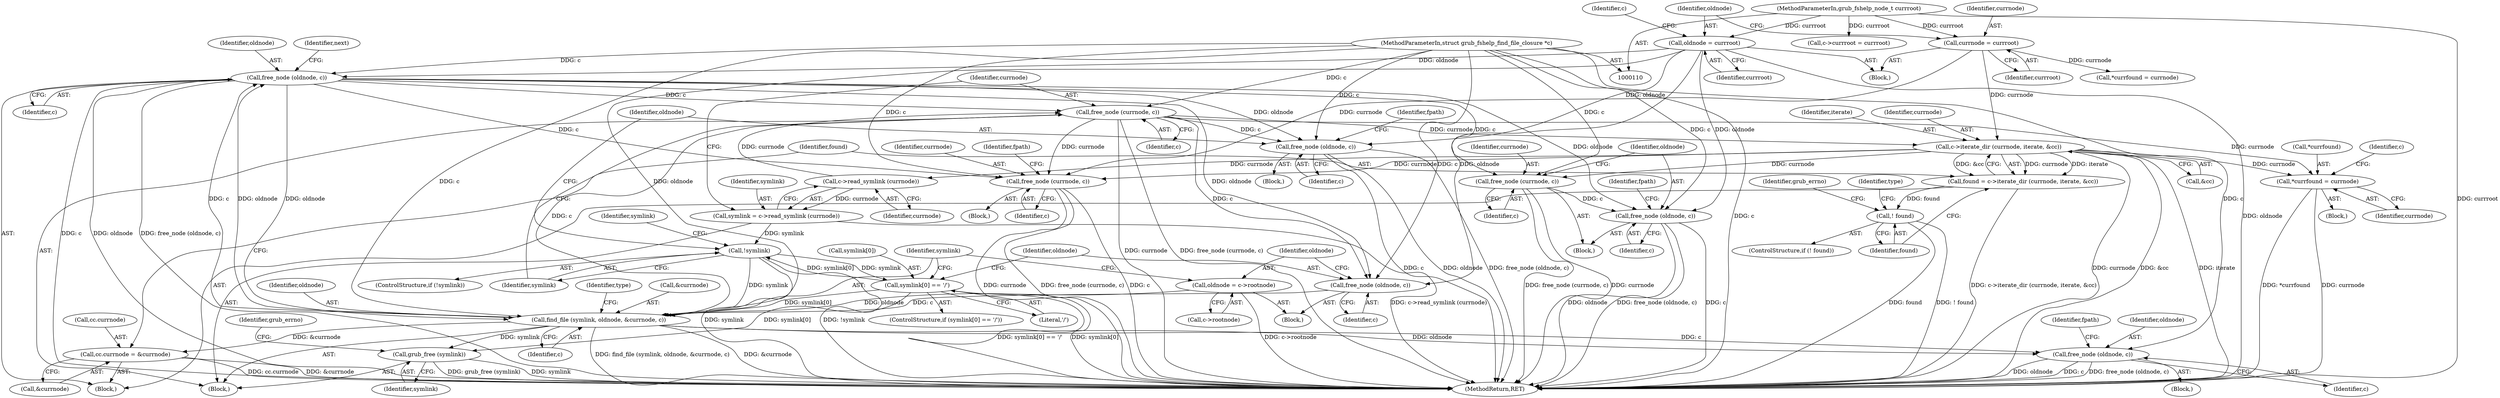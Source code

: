 digraph "0_radare2_65000a7fd9eea62359e6d6714f17b94a99a82edd_2@API" {
"1000333" [label="(Call,free_node (oldnode, c))"];
"1000310" [label="(Call,find_file (symlink, oldnode, &currnode, c))"];
"1000285" [label="(Call,!symlink)"];
"1000277" [label="(Call,symlink = c->read_symlink (currnode))"];
"1000279" [label="(Call,c->read_symlink (currnode))"];
"1000234" [label="(Call,c->iterate_dir (currnode, iterate, &cc))"];
"1000281" [label="(Call,free_node (currnode, c))"];
"1000333" [label="(Call,free_node (oldnode, c))"];
"1000138" [label="(Call,oldnode = currroot)"];
"1000112" [label="(MethodParameterIn,grub_fshelp_node_t currroot)"];
"1000114" [label="(MethodParameterIn,struct grub_fshelp_find_file_closure *c)"];
"1000134" [label="(Call,currnode = currroot)"];
"1000296" [label="(Call,symlink[0] == '/')"];
"1000305" [label="(Call,oldnode = c->rootnode)"];
"1000302" [label="(Call,free_node (oldnode, c))"];
"1000200" [label="(Call,free_node (currnode, c))"];
"1000265" [label="(Call,free_node (currnode, c))"];
"1000268" [label="(Call,free_node (oldnode, c))"];
"1000232" [label="(Call,found = c->iterate_dir (currnode, iterate, &cc))"];
"1000240" [label="(Call,! found)"];
"1000226" [label="(Call,cc.currnode = &currnode)"];
"1000321" [label="(Call,grub_free (symlink))"];
"1000326" [label="(Call,free_node (oldnode, c))"];
"1000288" [label="(Call,free_node (oldnode, c))"];
"1000345" [label="(Call,*currfound = currnode)"];
"1000143" [label="(Identifier,c)"];
"1000141" [label="(Call,c->currroot = currroot)"];
"1000295" [label="(ControlStructure,if (symlink[0] == '/'))"];
"1000305" [label="(Call,oldnode = c->rootnode)"];
"1000235" [label="(Identifier,currnode)"];
"1000233" [label="(Identifier,found)"];
"1000140" [label="(Identifier,currroot)"];
"1000134" [label="(Call,currnode = currroot)"];
"1000253" [label="(Identifier,type)"];
"1000312" [label="(Identifier,oldnode)"];
"1000112" [label="(MethodParameterIn,grub_fshelp_node_t currroot)"];
"1000281" [label="(Call,free_node (currnode, c))"];
"1000269" [label="(Identifier,oldnode)"];
"1000277" [label="(Call,symlink = c->read_symlink (currnode))"];
"1000279" [label="(Call,c->read_symlink (currnode))"];
"1000234" [label="(Call,c->iterate_dir (currnode, iterate, &cc))"];
"1000288" [label="(Call,free_node (oldnode, c))"];
"1000351" [label="(Identifier,c)"];
"1000325" [label="(Block,)"];
"1000326" [label="(Call,free_node (oldnode, c))"];
"1000296" [label="(Call,symlink[0] == '/')"];
"1000333" [label="(Call,free_node (oldnode, c))"];
"1000270" [label="(Identifier,c)"];
"1000334" [label="(Identifier,oldnode)"];
"1000298" [label="(Identifier,symlink)"];
"1000300" [label="(Literal,'/')"];
"1000345" [label="(Call,*currfound = currnode)"];
"1000136" [label="(Identifier,currroot)"];
"1000267" [label="(Identifier,c)"];
"1000280" [label="(Identifier,currnode)"];
"1000135" [label="(Identifier,currnode)"];
"1000317" [label="(Identifier,type)"];
"1000165" [label="(Call,*currfound = currnode)"];
"1000284" [label="(ControlStructure,if (!symlink))"];
"1000304" [label="(Identifier,c)"];
"1000239" [label="(ControlStructure,if (! found))"];
"1000265" [label="(Call,free_node (currnode, c))"];
"1000232" [label="(Call,found = c->iterate_dir (currnode, iterate, &cc))"];
"1000283" [label="(Identifier,c)"];
"1000324" [label="(Identifier,grub_errno)"];
"1000227" [label="(Call,cc.currnode)"];
"1000236" [label="(Identifier,iterate)"];
"1000230" [label="(Call,&currnode)"];
"1000307" [label="(Call,c->rootnode)"];
"1000303" [label="(Identifier,oldnode)"];
"1000244" [label="(Identifier,grub_errno)"];
"1000282" [label="(Identifier,currnode)"];
"1000285" [label="(Call,!symlink)"];
"1000346" [label="(Call,*currfound)"];
"1000204" [label="(Identifier,fpath)"];
"1000313" [label="(Call,&currnode)"];
"1000292" [label="(Identifier,fpath)"];
"1000287" [label="(Block,)"];
"1000335" [label="(Identifier,c)"];
"1000344" [label="(Block,)"];
"1000328" [label="(Identifier,c)"];
"1000301" [label="(Block,)"];
"1000339" [label="(Identifier,next)"];
"1000272" [label="(Identifier,fpath)"];
"1000199" [label="(Block,)"];
"1000330" [label="(Identifier,fpath)"];
"1000237" [label="(Call,&cc)"];
"1000240" [label="(Call,! found)"];
"1000327" [label="(Identifier,oldnode)"];
"1000202" [label="(Identifier,c)"];
"1000201" [label="(Identifier,currnode)"];
"1000322" [label="(Identifier,symlink)"];
"1000226" [label="(Call,cc.currnode = &currnode)"];
"1000321" [label="(Call,grub_free (symlink))"];
"1000266" [label="(Identifier,currnode)"];
"1000289" [label="(Identifier,oldnode)"];
"1000367" [label="(MethodReturn,RET)"];
"1000315" [label="(Identifier,c)"];
"1000139" [label="(Identifier,oldnode)"];
"1000278" [label="(Identifier,symlink)"];
"1000241" [label="(Identifier,found)"];
"1000174" [label="(Block,)"];
"1000114" [label="(MethodParameterIn,struct grub_fshelp_find_file_closure *c)"];
"1000311" [label="(Identifier,symlink)"];
"1000310" [label="(Call,find_file (symlink, oldnode, &currnode, c))"];
"1000200" [label="(Call,free_node (currnode, c))"];
"1000302" [label="(Call,free_node (oldnode, c))"];
"1000138" [label="(Call,oldnode = currroot)"];
"1000297" [label="(Call,symlink[0])"];
"1000264" [label="(Block,)"];
"1000286" [label="(Identifier,symlink)"];
"1000115" [label="(Block,)"];
"1000348" [label="(Identifier,currnode)"];
"1000306" [label="(Identifier,oldnode)"];
"1000290" [label="(Identifier,c)"];
"1000268" [label="(Call,free_node (oldnode, c))"];
"1000255" [label="(Block,)"];
"1000333" -> "1000174"  [label="AST: "];
"1000333" -> "1000335"  [label="CFG: "];
"1000334" -> "1000333"  [label="AST: "];
"1000335" -> "1000333"  [label="AST: "];
"1000339" -> "1000333"  [label="CFG: "];
"1000333" -> "1000367"  [label="DDG: oldnode"];
"1000333" -> "1000367"  [label="DDG: free_node (oldnode, c)"];
"1000333" -> "1000367"  [label="DDG: c"];
"1000333" -> "1000200"  [label="DDG: c"];
"1000333" -> "1000265"  [label="DDG: c"];
"1000333" -> "1000268"  [label="DDG: oldnode"];
"1000333" -> "1000281"  [label="DDG: c"];
"1000333" -> "1000288"  [label="DDG: oldnode"];
"1000333" -> "1000302"  [label="DDG: oldnode"];
"1000333" -> "1000310"  [label="DDG: oldnode"];
"1000310" -> "1000333"  [label="DDG: oldnode"];
"1000310" -> "1000333"  [label="DDG: c"];
"1000138" -> "1000333"  [label="DDG: oldnode"];
"1000114" -> "1000333"  [label="DDG: c"];
"1000310" -> "1000255"  [label="AST: "];
"1000310" -> "1000315"  [label="CFG: "];
"1000311" -> "1000310"  [label="AST: "];
"1000312" -> "1000310"  [label="AST: "];
"1000313" -> "1000310"  [label="AST: "];
"1000315" -> "1000310"  [label="AST: "];
"1000317" -> "1000310"  [label="CFG: "];
"1000310" -> "1000367"  [label="DDG: find_file (symlink, oldnode, &currnode, c)"];
"1000310" -> "1000367"  [label="DDG: &currnode"];
"1000310" -> "1000226"  [label="DDG: &currnode"];
"1000285" -> "1000310"  [label="DDG: symlink"];
"1000296" -> "1000310"  [label="DDG: symlink[0]"];
"1000138" -> "1000310"  [label="DDG: oldnode"];
"1000305" -> "1000310"  [label="DDG: oldnode"];
"1000302" -> "1000310"  [label="DDG: c"];
"1000281" -> "1000310"  [label="DDG: c"];
"1000114" -> "1000310"  [label="DDG: c"];
"1000310" -> "1000321"  [label="DDG: symlink"];
"1000310" -> "1000326"  [label="DDG: oldnode"];
"1000310" -> "1000326"  [label="DDG: c"];
"1000285" -> "1000284"  [label="AST: "];
"1000285" -> "1000286"  [label="CFG: "];
"1000286" -> "1000285"  [label="AST: "];
"1000289" -> "1000285"  [label="CFG: "];
"1000298" -> "1000285"  [label="CFG: "];
"1000285" -> "1000367"  [label="DDG: symlink"];
"1000285" -> "1000367"  [label="DDG: !symlink"];
"1000277" -> "1000285"  [label="DDG: symlink"];
"1000296" -> "1000285"  [label="DDG: symlink[0]"];
"1000285" -> "1000296"  [label="DDG: symlink"];
"1000277" -> "1000255"  [label="AST: "];
"1000277" -> "1000279"  [label="CFG: "];
"1000278" -> "1000277"  [label="AST: "];
"1000279" -> "1000277"  [label="AST: "];
"1000282" -> "1000277"  [label="CFG: "];
"1000277" -> "1000367"  [label="DDG: c->read_symlink (currnode)"];
"1000279" -> "1000277"  [label="DDG: currnode"];
"1000279" -> "1000280"  [label="CFG: "];
"1000280" -> "1000279"  [label="AST: "];
"1000234" -> "1000279"  [label="DDG: currnode"];
"1000279" -> "1000281"  [label="DDG: currnode"];
"1000234" -> "1000232"  [label="AST: "];
"1000234" -> "1000237"  [label="CFG: "];
"1000235" -> "1000234"  [label="AST: "];
"1000236" -> "1000234"  [label="AST: "];
"1000237" -> "1000234"  [label="AST: "];
"1000232" -> "1000234"  [label="CFG: "];
"1000234" -> "1000367"  [label="DDG: &cc"];
"1000234" -> "1000367"  [label="DDG: iterate"];
"1000234" -> "1000367"  [label="DDG: currnode"];
"1000234" -> "1000200"  [label="DDG: currnode"];
"1000234" -> "1000232"  [label="DDG: currnode"];
"1000234" -> "1000232"  [label="DDG: iterate"];
"1000234" -> "1000232"  [label="DDG: &cc"];
"1000281" -> "1000234"  [label="DDG: currnode"];
"1000134" -> "1000234"  [label="DDG: currnode"];
"1000234" -> "1000265"  [label="DDG: currnode"];
"1000234" -> "1000345"  [label="DDG: currnode"];
"1000281" -> "1000255"  [label="AST: "];
"1000281" -> "1000283"  [label="CFG: "];
"1000282" -> "1000281"  [label="AST: "];
"1000283" -> "1000281"  [label="AST: "];
"1000286" -> "1000281"  [label="CFG: "];
"1000281" -> "1000367"  [label="DDG: currnode"];
"1000281" -> "1000367"  [label="DDG: free_node (currnode, c)"];
"1000281" -> "1000200"  [label="DDG: currnode"];
"1000114" -> "1000281"  [label="DDG: c"];
"1000281" -> "1000288"  [label="DDG: c"];
"1000281" -> "1000302"  [label="DDG: c"];
"1000281" -> "1000345"  [label="DDG: currnode"];
"1000138" -> "1000115"  [label="AST: "];
"1000138" -> "1000140"  [label="CFG: "];
"1000139" -> "1000138"  [label="AST: "];
"1000140" -> "1000138"  [label="AST: "];
"1000143" -> "1000138"  [label="CFG: "];
"1000138" -> "1000367"  [label="DDG: oldnode"];
"1000112" -> "1000138"  [label="DDG: currroot"];
"1000138" -> "1000268"  [label="DDG: oldnode"];
"1000138" -> "1000288"  [label="DDG: oldnode"];
"1000138" -> "1000302"  [label="DDG: oldnode"];
"1000112" -> "1000110"  [label="AST: "];
"1000112" -> "1000367"  [label="DDG: currroot"];
"1000112" -> "1000134"  [label="DDG: currroot"];
"1000112" -> "1000141"  [label="DDG: currroot"];
"1000114" -> "1000110"  [label="AST: "];
"1000114" -> "1000367"  [label="DDG: c"];
"1000114" -> "1000200"  [label="DDG: c"];
"1000114" -> "1000265"  [label="DDG: c"];
"1000114" -> "1000268"  [label="DDG: c"];
"1000114" -> "1000288"  [label="DDG: c"];
"1000114" -> "1000302"  [label="DDG: c"];
"1000114" -> "1000326"  [label="DDG: c"];
"1000134" -> "1000115"  [label="AST: "];
"1000134" -> "1000136"  [label="CFG: "];
"1000135" -> "1000134"  [label="AST: "];
"1000136" -> "1000134"  [label="AST: "];
"1000139" -> "1000134"  [label="CFG: "];
"1000134" -> "1000165"  [label="DDG: currnode"];
"1000134" -> "1000200"  [label="DDG: currnode"];
"1000296" -> "1000295"  [label="AST: "];
"1000296" -> "1000300"  [label="CFG: "];
"1000297" -> "1000296"  [label="AST: "];
"1000300" -> "1000296"  [label="AST: "];
"1000303" -> "1000296"  [label="CFG: "];
"1000311" -> "1000296"  [label="CFG: "];
"1000296" -> "1000367"  [label="DDG: symlink[0] == '/'"];
"1000296" -> "1000367"  [label="DDG: symlink[0]"];
"1000296" -> "1000321"  [label="DDG: symlink[0]"];
"1000305" -> "1000301"  [label="AST: "];
"1000305" -> "1000307"  [label="CFG: "];
"1000306" -> "1000305"  [label="AST: "];
"1000307" -> "1000305"  [label="AST: "];
"1000311" -> "1000305"  [label="CFG: "];
"1000305" -> "1000367"  [label="DDG: c->rootnode"];
"1000302" -> "1000301"  [label="AST: "];
"1000302" -> "1000304"  [label="CFG: "];
"1000303" -> "1000302"  [label="AST: "];
"1000304" -> "1000302"  [label="AST: "];
"1000306" -> "1000302"  [label="CFG: "];
"1000200" -> "1000199"  [label="AST: "];
"1000200" -> "1000202"  [label="CFG: "];
"1000201" -> "1000200"  [label="AST: "];
"1000202" -> "1000200"  [label="AST: "];
"1000204" -> "1000200"  [label="CFG: "];
"1000200" -> "1000367"  [label="DDG: currnode"];
"1000200" -> "1000367"  [label="DDG: free_node (currnode, c)"];
"1000200" -> "1000367"  [label="DDG: c"];
"1000265" -> "1000264"  [label="AST: "];
"1000265" -> "1000267"  [label="CFG: "];
"1000266" -> "1000265"  [label="AST: "];
"1000267" -> "1000265"  [label="AST: "];
"1000269" -> "1000265"  [label="CFG: "];
"1000265" -> "1000367"  [label="DDG: free_node (currnode, c)"];
"1000265" -> "1000367"  [label="DDG: currnode"];
"1000265" -> "1000268"  [label="DDG: c"];
"1000268" -> "1000264"  [label="AST: "];
"1000268" -> "1000270"  [label="CFG: "];
"1000269" -> "1000268"  [label="AST: "];
"1000270" -> "1000268"  [label="AST: "];
"1000272" -> "1000268"  [label="CFG: "];
"1000268" -> "1000367"  [label="DDG: oldnode"];
"1000268" -> "1000367"  [label="DDG: free_node (oldnode, c)"];
"1000268" -> "1000367"  [label="DDG: c"];
"1000232" -> "1000174"  [label="AST: "];
"1000233" -> "1000232"  [label="AST: "];
"1000241" -> "1000232"  [label="CFG: "];
"1000232" -> "1000367"  [label="DDG: c->iterate_dir (currnode, iterate, &cc)"];
"1000232" -> "1000240"  [label="DDG: found"];
"1000240" -> "1000239"  [label="AST: "];
"1000240" -> "1000241"  [label="CFG: "];
"1000241" -> "1000240"  [label="AST: "];
"1000244" -> "1000240"  [label="CFG: "];
"1000253" -> "1000240"  [label="CFG: "];
"1000240" -> "1000367"  [label="DDG: ! found"];
"1000240" -> "1000367"  [label="DDG: found"];
"1000226" -> "1000174"  [label="AST: "];
"1000226" -> "1000230"  [label="CFG: "];
"1000227" -> "1000226"  [label="AST: "];
"1000230" -> "1000226"  [label="AST: "];
"1000233" -> "1000226"  [label="CFG: "];
"1000226" -> "1000367"  [label="DDG: cc.currnode"];
"1000226" -> "1000367"  [label="DDG: &currnode"];
"1000321" -> "1000255"  [label="AST: "];
"1000321" -> "1000322"  [label="CFG: "];
"1000322" -> "1000321"  [label="AST: "];
"1000324" -> "1000321"  [label="CFG: "];
"1000321" -> "1000367"  [label="DDG: symlink"];
"1000321" -> "1000367"  [label="DDG: grub_free (symlink)"];
"1000326" -> "1000325"  [label="AST: "];
"1000326" -> "1000328"  [label="CFG: "];
"1000327" -> "1000326"  [label="AST: "];
"1000328" -> "1000326"  [label="AST: "];
"1000330" -> "1000326"  [label="CFG: "];
"1000326" -> "1000367"  [label="DDG: c"];
"1000326" -> "1000367"  [label="DDG: free_node (oldnode, c)"];
"1000326" -> "1000367"  [label="DDG: oldnode"];
"1000288" -> "1000287"  [label="AST: "];
"1000288" -> "1000290"  [label="CFG: "];
"1000289" -> "1000288"  [label="AST: "];
"1000290" -> "1000288"  [label="AST: "];
"1000292" -> "1000288"  [label="CFG: "];
"1000288" -> "1000367"  [label="DDG: c"];
"1000288" -> "1000367"  [label="DDG: oldnode"];
"1000288" -> "1000367"  [label="DDG: free_node (oldnode, c)"];
"1000345" -> "1000344"  [label="AST: "];
"1000345" -> "1000348"  [label="CFG: "];
"1000346" -> "1000345"  [label="AST: "];
"1000348" -> "1000345"  [label="AST: "];
"1000351" -> "1000345"  [label="CFG: "];
"1000345" -> "1000367"  [label="DDG: currnode"];
"1000345" -> "1000367"  [label="DDG: *currfound"];
}
